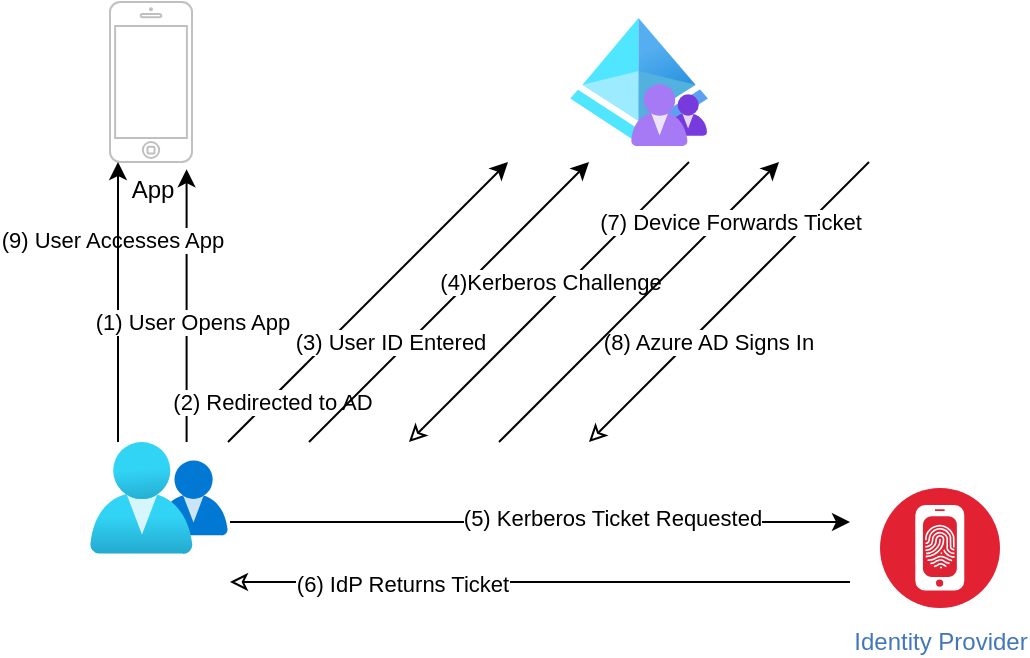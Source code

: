 <mxfile version="22.0.8" type="github">
  <diagram name="Page-1" id="Bhud1RvDwyFYFxd_YgfU">
    <mxGraphModel dx="623" dy="316" grid="1" gridSize="10" guides="1" tooltips="1" connect="1" arrows="1" fold="1" page="1" pageScale="1" pageWidth="850" pageHeight="1100" math="0" shadow="0">
      <root>
        <mxCell id="0" />
        <mxCell id="1" parent="0" />
        <mxCell id="RysDMxhuhbHJPmH4GJh6-10" style="edgeStyle=orthogonalEdgeStyle;rounded=0;orthogonalLoop=1;jettySize=auto;html=1;entryX=0.934;entryY=1.045;entryDx=0;entryDy=0;entryPerimeter=0;" edge="1" parent="1" source="RysDMxhuhbHJPmH4GJh6-1" target="RysDMxhuhbHJPmH4GJh6-7">
          <mxGeometry relative="1" as="geometry">
            <mxPoint x="160" y="200" as="targetPoint" />
            <Array as="points">
              <mxPoint x="148" y="250" />
            </Array>
          </mxGeometry>
        </mxCell>
        <mxCell id="RysDMxhuhbHJPmH4GJh6-11" value="(9) User Accesses App" style="edgeLabel;html=1;align=center;verticalAlign=middle;resizable=0;points=[];" vertex="1" connectable="0" parent="RysDMxhuhbHJPmH4GJh6-10">
          <mxGeometry x="0.214" relative="1" as="geometry">
            <mxPoint x="-38" y="-18" as="offset" />
          </mxGeometry>
        </mxCell>
        <mxCell id="RysDMxhuhbHJPmH4GJh6-1" value="" style="image;aspect=fixed;html=1;points=[];align=center;fontSize=12;image=img/lib/azure2/management_governance/My_Customers.svg;" vertex="1" parent="1">
          <mxGeometry x="100" y="320" width="69" height="56.0" as="geometry" />
        </mxCell>
        <mxCell id="RysDMxhuhbHJPmH4GJh6-6" value="" style="image;aspect=fixed;html=1;points=[];align=center;fontSize=12;image=img/lib/azure2/identity/Azure_AD_B2C.svg;" vertex="1" parent="1">
          <mxGeometry x="340" y="108" width="69" height="64" as="geometry" />
        </mxCell>
        <mxCell id="RysDMxhuhbHJPmH4GJh6-7" value="App" style="html=1;verticalLabelPosition=bottom;labelBackgroundColor=#ffffff;verticalAlign=top;shadow=0;dashed=0;strokeWidth=1;shape=mxgraph.ios7.misc.iphone;strokeColor=#c0c0c0;" vertex="1" parent="1">
          <mxGeometry x="110" y="100" width="41" height="80" as="geometry" />
        </mxCell>
        <mxCell id="RysDMxhuhbHJPmH4GJh6-12" value="" style="edgeStyle=none;orthogonalLoop=1;jettySize=auto;html=1;rounded=0;" edge="1" parent="1">
          <mxGeometry width="80" relative="1" as="geometry">
            <mxPoint x="169" y="320" as="sourcePoint" />
            <mxPoint x="309" y="180" as="targetPoint" />
            <Array as="points" />
          </mxGeometry>
        </mxCell>
        <mxCell id="RysDMxhuhbHJPmH4GJh6-20" value="(2) Redirected to AD" style="edgeLabel;html=1;align=center;verticalAlign=middle;resizable=0;points=[];" vertex="1" connectable="0" parent="RysDMxhuhbHJPmH4GJh6-12">
          <mxGeometry x="0.114" y="1" relative="1" as="geometry">
            <mxPoint x="-56" y="59" as="offset" />
          </mxGeometry>
        </mxCell>
        <mxCell id="RysDMxhuhbHJPmH4GJh6-13" value="" style="edgeStyle=none;orthogonalLoop=1;jettySize=auto;html=1;rounded=0;" edge="1" parent="1">
          <mxGeometry width="80" relative="1" as="geometry">
            <mxPoint x="209.5" y="320" as="sourcePoint" />
            <mxPoint x="349.5" y="180" as="targetPoint" />
            <Array as="points" />
          </mxGeometry>
        </mxCell>
        <mxCell id="RysDMxhuhbHJPmH4GJh6-21" value="(3) User ID Entered" style="edgeLabel;html=1;align=center;verticalAlign=middle;resizable=0;points=[];" vertex="1" connectable="0" parent="RysDMxhuhbHJPmH4GJh6-13">
          <mxGeometry x="0.196" y="-2" relative="1" as="geometry">
            <mxPoint x="-45" y="32" as="offset" />
          </mxGeometry>
        </mxCell>
        <mxCell id="RysDMxhuhbHJPmH4GJh6-14" style="edgeStyle=orthogonalEdgeStyle;rounded=0;orthogonalLoop=1;jettySize=auto;html=1;" edge="1" parent="1">
          <mxGeometry relative="1" as="geometry">
            <mxPoint x="114" y="320" as="sourcePoint" />
            <mxPoint x="114" y="180" as="targetPoint" />
          </mxGeometry>
        </mxCell>
        <mxCell id="RysDMxhuhbHJPmH4GJh6-15" value="(1) User Opens App" style="edgeLabel;html=1;align=center;verticalAlign=middle;resizable=0;points=[];" vertex="1" connectable="0" parent="RysDMxhuhbHJPmH4GJh6-14">
          <mxGeometry x="0.214" relative="1" as="geometry">
            <mxPoint x="37" y="25" as="offset" />
          </mxGeometry>
        </mxCell>
        <mxCell id="RysDMxhuhbHJPmH4GJh6-16" value="" style="edgeStyle=none;orthogonalLoop=1;jettySize=auto;html=1;rounded=0;startArrow=classic;startFill=0;endArrow=none;endFill=0;" edge="1" parent="1">
          <mxGeometry width="80" relative="1" as="geometry">
            <mxPoint x="259.5" y="320" as="sourcePoint" />
            <mxPoint x="399.5" y="180" as="targetPoint" />
            <Array as="points" />
          </mxGeometry>
        </mxCell>
        <mxCell id="RysDMxhuhbHJPmH4GJh6-22" value="(4)Kerberos Challenge" style="edgeLabel;html=1;align=center;verticalAlign=middle;resizable=0;points=[];" vertex="1" connectable="0" parent="RysDMxhuhbHJPmH4GJh6-16">
          <mxGeometry x="0.404" y="1" relative="1" as="geometry">
            <mxPoint x="-27" y="19" as="offset" />
          </mxGeometry>
        </mxCell>
        <mxCell id="RysDMxhuhbHJPmH4GJh6-17" value="" style="edgeStyle=none;orthogonalLoop=1;jettySize=auto;html=1;rounded=0;startArrow=classic;startFill=0;endArrow=none;endFill=0;" edge="1" parent="1">
          <mxGeometry width="80" relative="1" as="geometry">
            <mxPoint x="349.5" y="320" as="sourcePoint" />
            <mxPoint x="489.5" y="180" as="targetPoint" />
            <Array as="points" />
          </mxGeometry>
        </mxCell>
        <mxCell id="RysDMxhuhbHJPmH4GJh6-28" value="(8) Azure AD Signs In" style="edgeLabel;html=1;align=center;verticalAlign=middle;resizable=0;points=[];" vertex="1" connectable="0" parent="RysDMxhuhbHJPmH4GJh6-17">
          <mxGeometry x="0.171" relative="1" as="geometry">
            <mxPoint x="-23" y="32" as="offset" />
          </mxGeometry>
        </mxCell>
        <mxCell id="RysDMxhuhbHJPmH4GJh6-18" value="" style="edgeStyle=none;orthogonalLoop=1;jettySize=auto;html=1;rounded=0;" edge="1" parent="1">
          <mxGeometry width="80" relative="1" as="geometry">
            <mxPoint x="304.5" y="320" as="sourcePoint" />
            <mxPoint x="444.5" y="180" as="targetPoint" />
            <Array as="points" />
          </mxGeometry>
        </mxCell>
        <mxCell id="RysDMxhuhbHJPmH4GJh6-27" value="(7) Device Forwards Ticket" style="edgeLabel;html=1;align=center;verticalAlign=middle;resizable=0;points=[];" vertex="1" connectable="0" parent="RysDMxhuhbHJPmH4GJh6-18">
          <mxGeometry x="-0.228" relative="1" as="geometry">
            <mxPoint x="61" y="-56" as="offset" />
          </mxGeometry>
        </mxCell>
        <mxCell id="RysDMxhuhbHJPmH4GJh6-23" value="" style="edgeStyle=none;orthogonalLoop=1;jettySize=auto;html=1;rounded=0;" edge="1" parent="1">
          <mxGeometry width="80" relative="1" as="geometry">
            <mxPoint x="170" y="360" as="sourcePoint" />
            <mxPoint x="480" y="360" as="targetPoint" />
            <Array as="points" />
          </mxGeometry>
        </mxCell>
        <mxCell id="RysDMxhuhbHJPmH4GJh6-25" value="(5) Kerberos Ticket Requested" style="edgeLabel;html=1;align=center;verticalAlign=middle;resizable=0;points=[];" vertex="1" connectable="0" parent="RysDMxhuhbHJPmH4GJh6-23">
          <mxGeometry x="0.229" y="2" relative="1" as="geometry">
            <mxPoint as="offset" />
          </mxGeometry>
        </mxCell>
        <mxCell id="RysDMxhuhbHJPmH4GJh6-24" value="" style="edgeStyle=none;orthogonalLoop=1;jettySize=auto;html=1;rounded=0;endArrow=none;endFill=0;startArrow=classic;startFill=0;" edge="1" parent="1">
          <mxGeometry width="80" relative="1" as="geometry">
            <mxPoint x="170" y="390" as="sourcePoint" />
            <mxPoint x="480" y="390" as="targetPoint" />
            <Array as="points" />
          </mxGeometry>
        </mxCell>
        <mxCell id="RysDMxhuhbHJPmH4GJh6-26" value="(6) IdP Returns Ticket" style="edgeLabel;html=1;align=center;verticalAlign=middle;resizable=0;points=[];" vertex="1" connectable="0" parent="RysDMxhuhbHJPmH4GJh6-24">
          <mxGeometry x="-0.45" y="-1" relative="1" as="geometry">
            <mxPoint as="offset" />
          </mxGeometry>
        </mxCell>
        <mxCell id="RysDMxhuhbHJPmH4GJh6-30" value="Identity Provider" style="image;aspect=fixed;perimeter=ellipsePerimeter;html=1;align=center;shadow=0;dashed=0;fontColor=#4277BB;labelBackgroundColor=default;fontSize=12;spacingTop=3;image=img/lib/ibm/security/identity_provider.svg;" vertex="1" parent="1">
          <mxGeometry x="495" y="343" width="60" height="60" as="geometry" />
        </mxCell>
      </root>
    </mxGraphModel>
  </diagram>
</mxfile>
